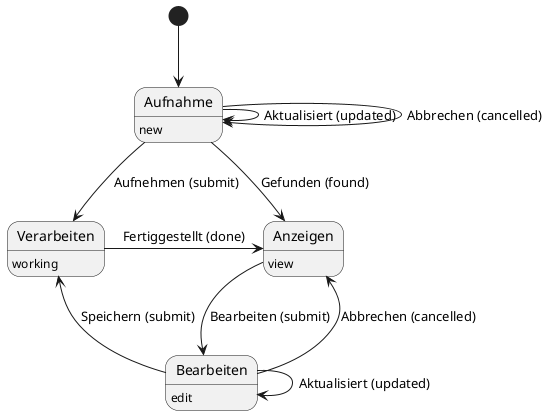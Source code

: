 @startuml
Aufnahme: new
Verarbeiten: working
Anzeigen: view
Bearbeiten: edit

[*] --> Aufnahme

Aufnahme --> Aufnahme: Aktualisiert (updated)
Aufnahme --> Aufnahme: Abbrechen (cancelled)
Aufnahme --> Verarbeiten: Aufnehmen (submit)
Aufnahme --> Anzeigen: Gefunden (found)

Verarbeiten -> Anzeigen: Fertiggestellt (done)

Anzeigen --> Bearbeiten: Bearbeiten (submit)

Bearbeiten --> Bearbeiten: Aktualisiert (updated)
Bearbeiten --> Anzeigen: Abbrechen (cancelled)
Bearbeiten --> Verarbeiten: Speichern (submit)
@enduml
